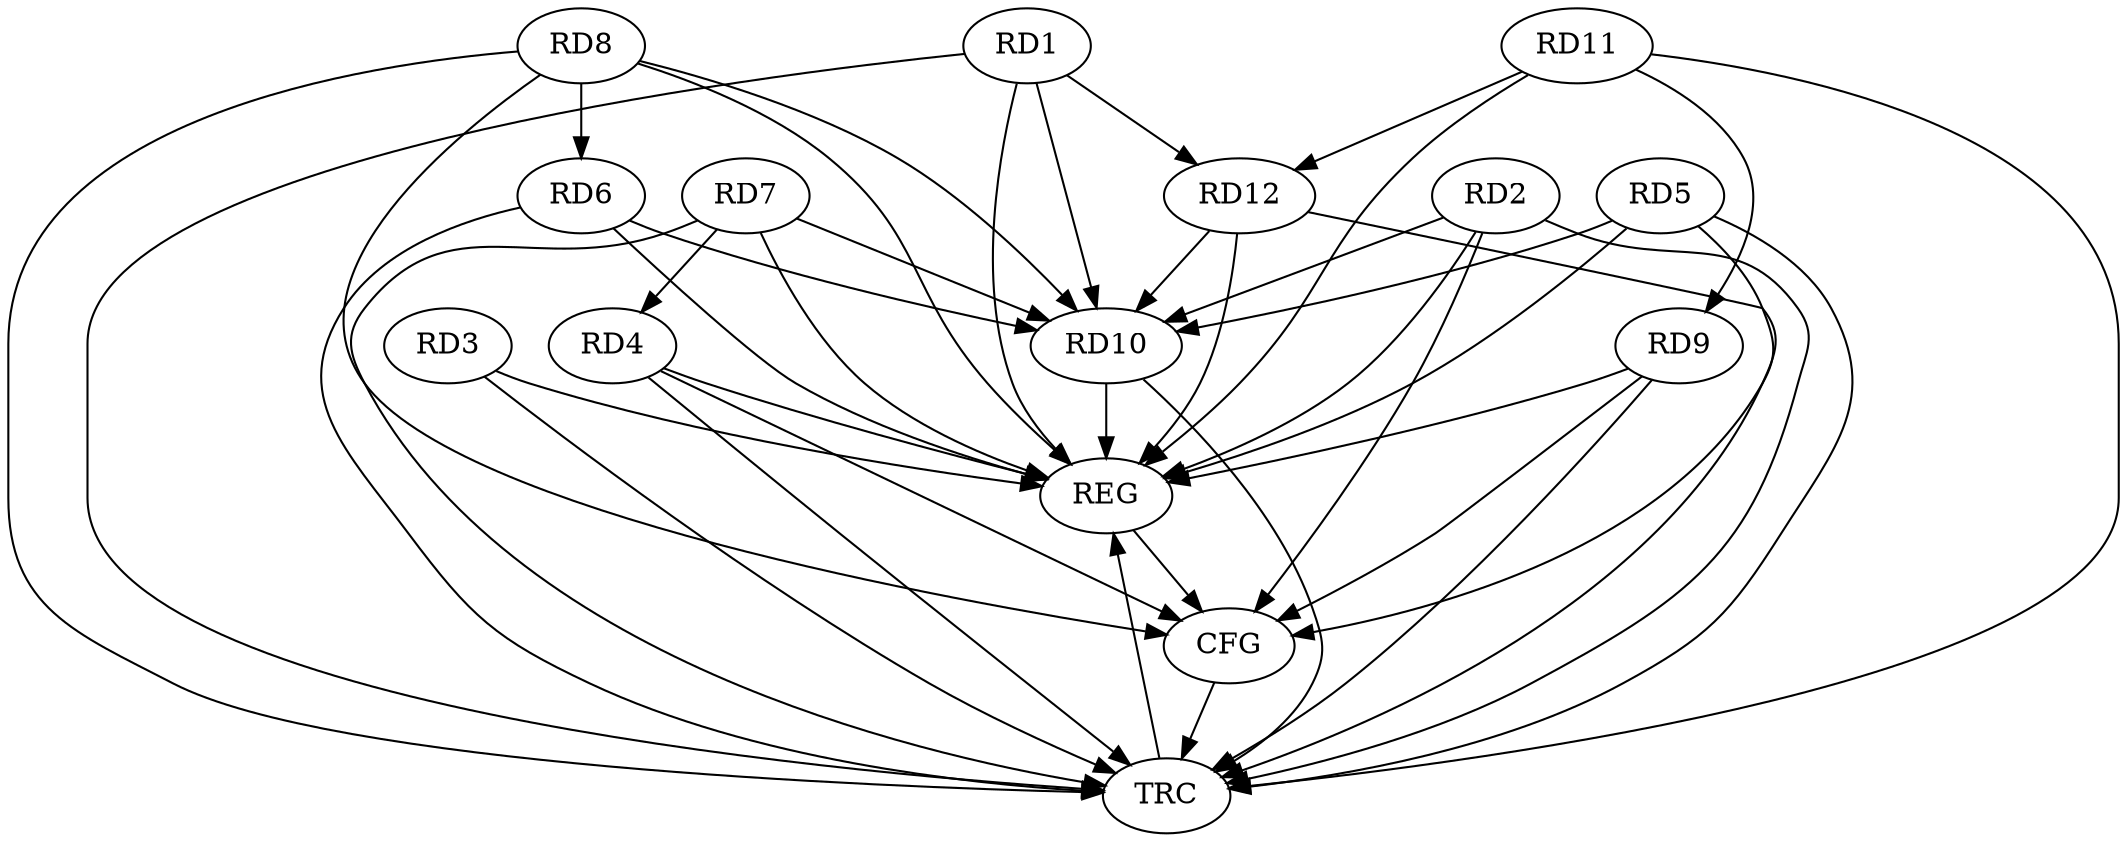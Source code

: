 strict digraph G {
  RD1 [ label="RD1" ];
  RD2 [ label="RD2" ];
  RD3 [ label="RD3" ];
  RD4 [ label="RD4" ];
  RD5 [ label="RD5" ];
  RD6 [ label="RD6" ];
  RD7 [ label="RD7" ];
  RD8 [ label="RD8" ];
  RD9 [ label="RD9" ];
  RD10 [ label="RD10" ];
  RD11 [ label="RD11" ];
  RD12 [ label="RD12" ];
  REG [ label="REG" ];
  CFG [ label="CFG" ];
  TRC [ label="TRC" ];
  RD1 -> RD10;
  RD1 -> RD12;
  RD7 -> RD4;
  RD8 -> RD6;
  RD7 -> RD10;
  RD8 -> RD10;
  RD11 -> RD9;
  RD11 -> RD12;
  RD1 -> REG;
  RD2 -> REG;
  RD3 -> REG;
  RD4 -> REG;
  RD5 -> REG;
  RD6 -> REG;
  RD7 -> REG;
  RD8 -> REG;
  RD9 -> REG;
  RD10 -> REG;
  RD11 -> REG;
  RD12 -> REG;
  RD8 -> CFG;
  RD4 -> CFG;
  RD5 -> CFG;
  RD9 -> CFG;
  RD2 -> CFG;
  REG -> CFG;
  RD1 -> TRC;
  RD2 -> TRC;
  RD3 -> TRC;
  RD4 -> TRC;
  RD5 -> TRC;
  RD6 -> TRC;
  RD7 -> TRC;
  RD8 -> TRC;
  RD9 -> TRC;
  RD10 -> TRC;
  RD11 -> TRC;
  RD12 -> TRC;
  CFG -> TRC;
  TRC -> REG;
  RD5 -> RD10;
  RD12 -> RD10;
  RD2 -> RD10;
  RD6 -> RD10;
}
